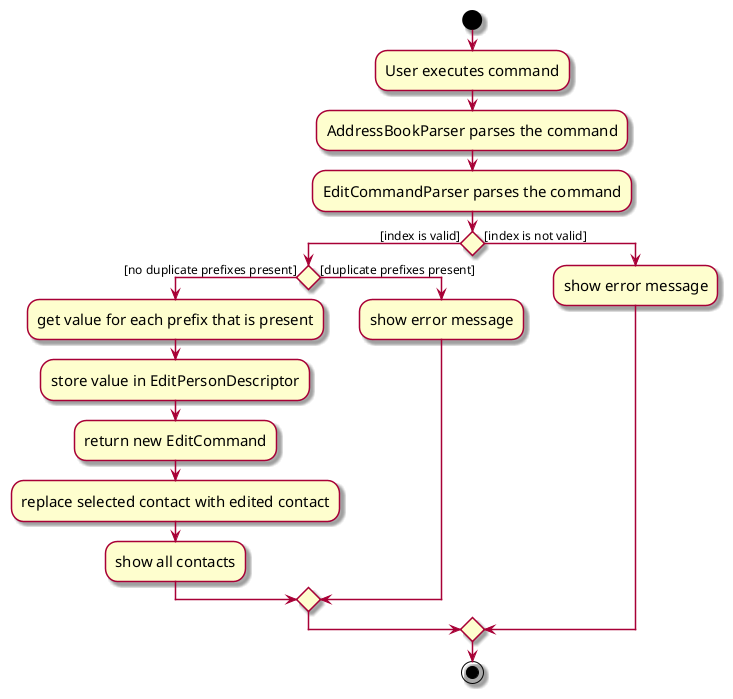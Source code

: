 @startuml
skin rose
skinparam ActivityFontSize 15
skinparam ArrowFontSize 12

start
:User executes command;
:AddressBookParser parses the command;
:EditCommandParser parses the command;
if () then ([index is valid])
    if () then ([no duplicate prefixes present])
        :get value for each prefix that is present;
        :store value in EditPersonDescriptor;
        :return new EditCommand;
        :replace selected contact with edited contact;
        :show all contacts;
    else ([duplicate prefixes present])
        :show error message;
    endif
else ([index is not valid])
    :show error message;
endif


stop

@enduml
